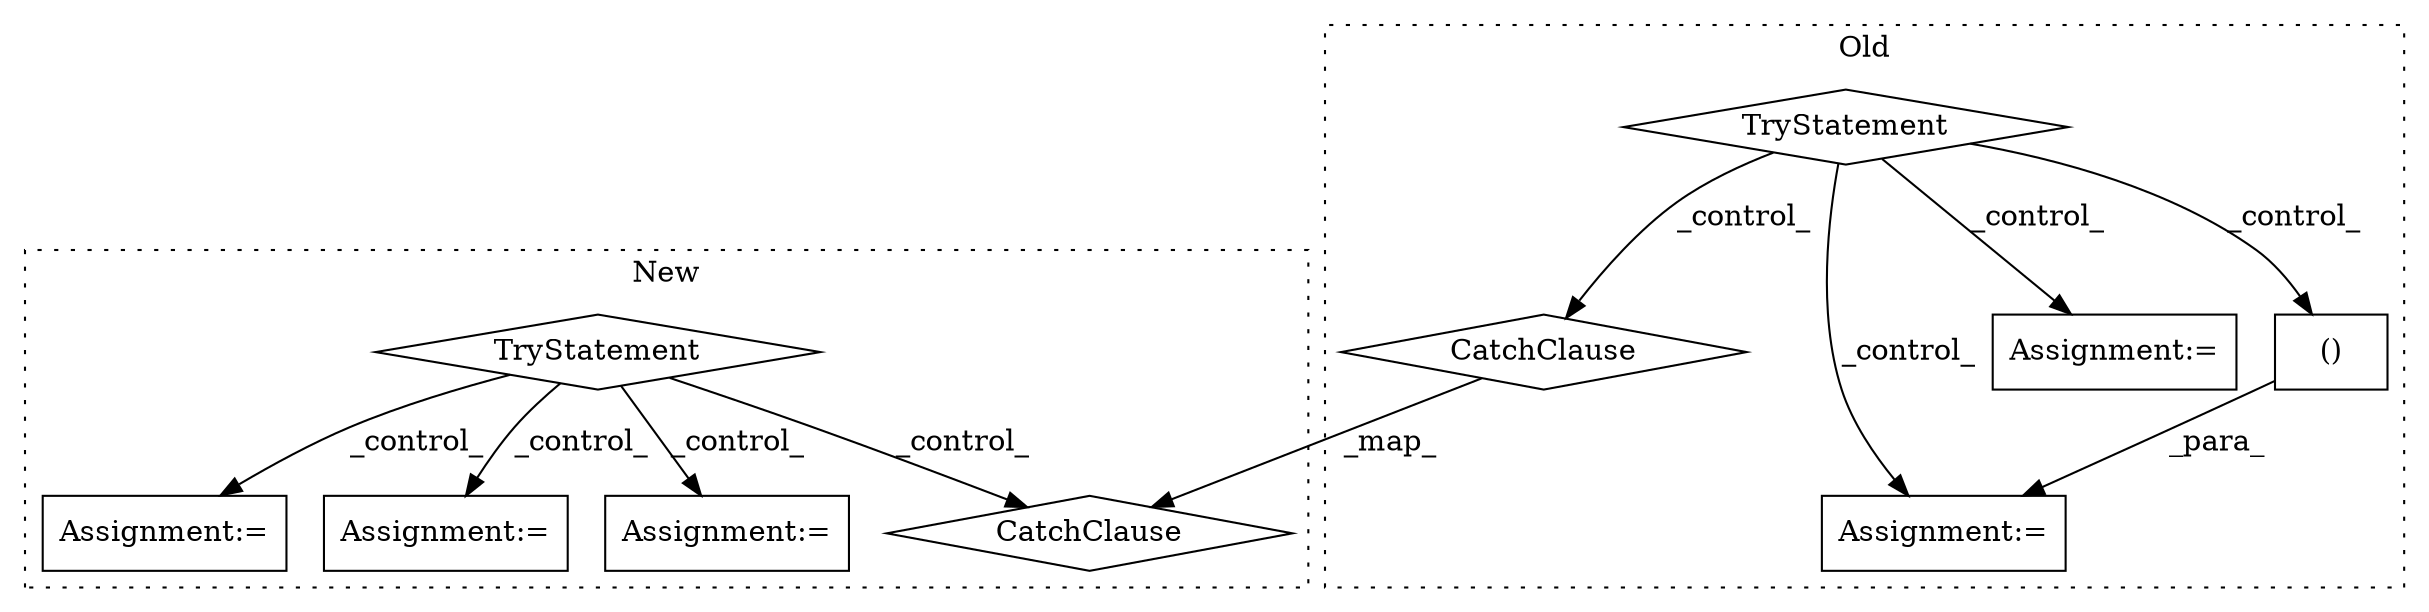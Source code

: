digraph G {
subgraph cluster0 {
1 [label="CatchClause" a="12" s="373,422" l="11,2" shape="diamond"];
4 [label="TryStatement" a="54" s="179" l="4" shape="diamond"];
5 [label="Assignment:=" a="7" s="195" l="1" shape="box"];
7 [label="Assignment:=" a="7" s="282" l="1" shape="box"];
10 [label="()" a="106" s="231" l="30" shape="box"];
label = "Old";
style="dotted";
}
subgraph cluster1 {
2 [label="CatchClause" a="12" s="825,891" l="13,2" shape="diamond"];
3 [label="TryStatement" a="54" s="489" l="4" shape="diamond"];
6 [label="Assignment:=" a="7" s="594" l="1" shape="box"];
8 [label="Assignment:=" a="7" s="551" l="1" shape="box"];
9 [label="Assignment:=" a="7" s="510" l="1" shape="box"];
label = "New";
style="dotted";
}
1 -> 2 [label="_map_"];
3 -> 9 [label="_control_"];
3 -> 2 [label="_control_"];
3 -> 8 [label="_control_"];
3 -> 6 [label="_control_"];
4 -> 1 [label="_control_"];
4 -> 5 [label="_control_"];
4 -> 10 [label="_control_"];
4 -> 7 [label="_control_"];
10 -> 5 [label="_para_"];
}